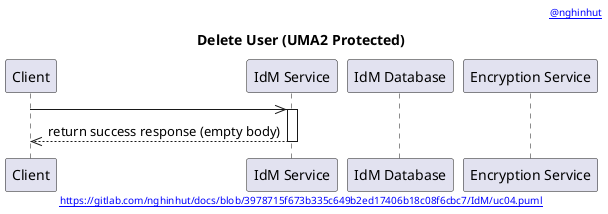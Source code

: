 @startuml
'-----START auto generated metadata please keep comment here to allow auto update-----
'-----DON'T EDIT THIS SECTION, INSTEAD RE-RUN prebuild.sh TO UPDATE-----
header [[https://www.nghinhut.dev?from=http%5C%3A%5C%2F%5C%2Fwww%5C.plantuml%5C.com%5C%2Fplantuml%5C%2Fproxy%3Ffmt%3Dsvg%5C%26src%3Dhttps%5C%3A%5C%2F%5C%2Fgitlab%5C.com%5C%2Fnghinhut%5C%2Fdocs%5C%2Fraw%5C%2F3978715f673b335c649b2ed17406b18c08f6cbc7%5C%2FIdM%5C%2Fuc04%5C.puml%0A @nghinhut]]
footer [[http://www.plantuml.com/plantuml/proxy?fmt=svg&src=https://gitlab.com/nghinhut/docs/raw/3978715f673b335c649b2ed17406b18c08f6cbc7/IdM/uc04.puml https://gitlab.com/nghinhut/docs/blob/3978715f673b335c649b2ed17406b18c08f6cbc7/IdM/uc04.puml]]
'-----END auto generated metadata please keep comment here to allow auto update-----
title Delete User (UMA2 Protected)

participant "Client" as client
participant "IdM Service" as idm
participant "IdM Database" as db
participant "Encryption Service" as es

client ->> idm
activate idm



client <<-- idm : return success response (empty body)
deactivate idm

@enduml
